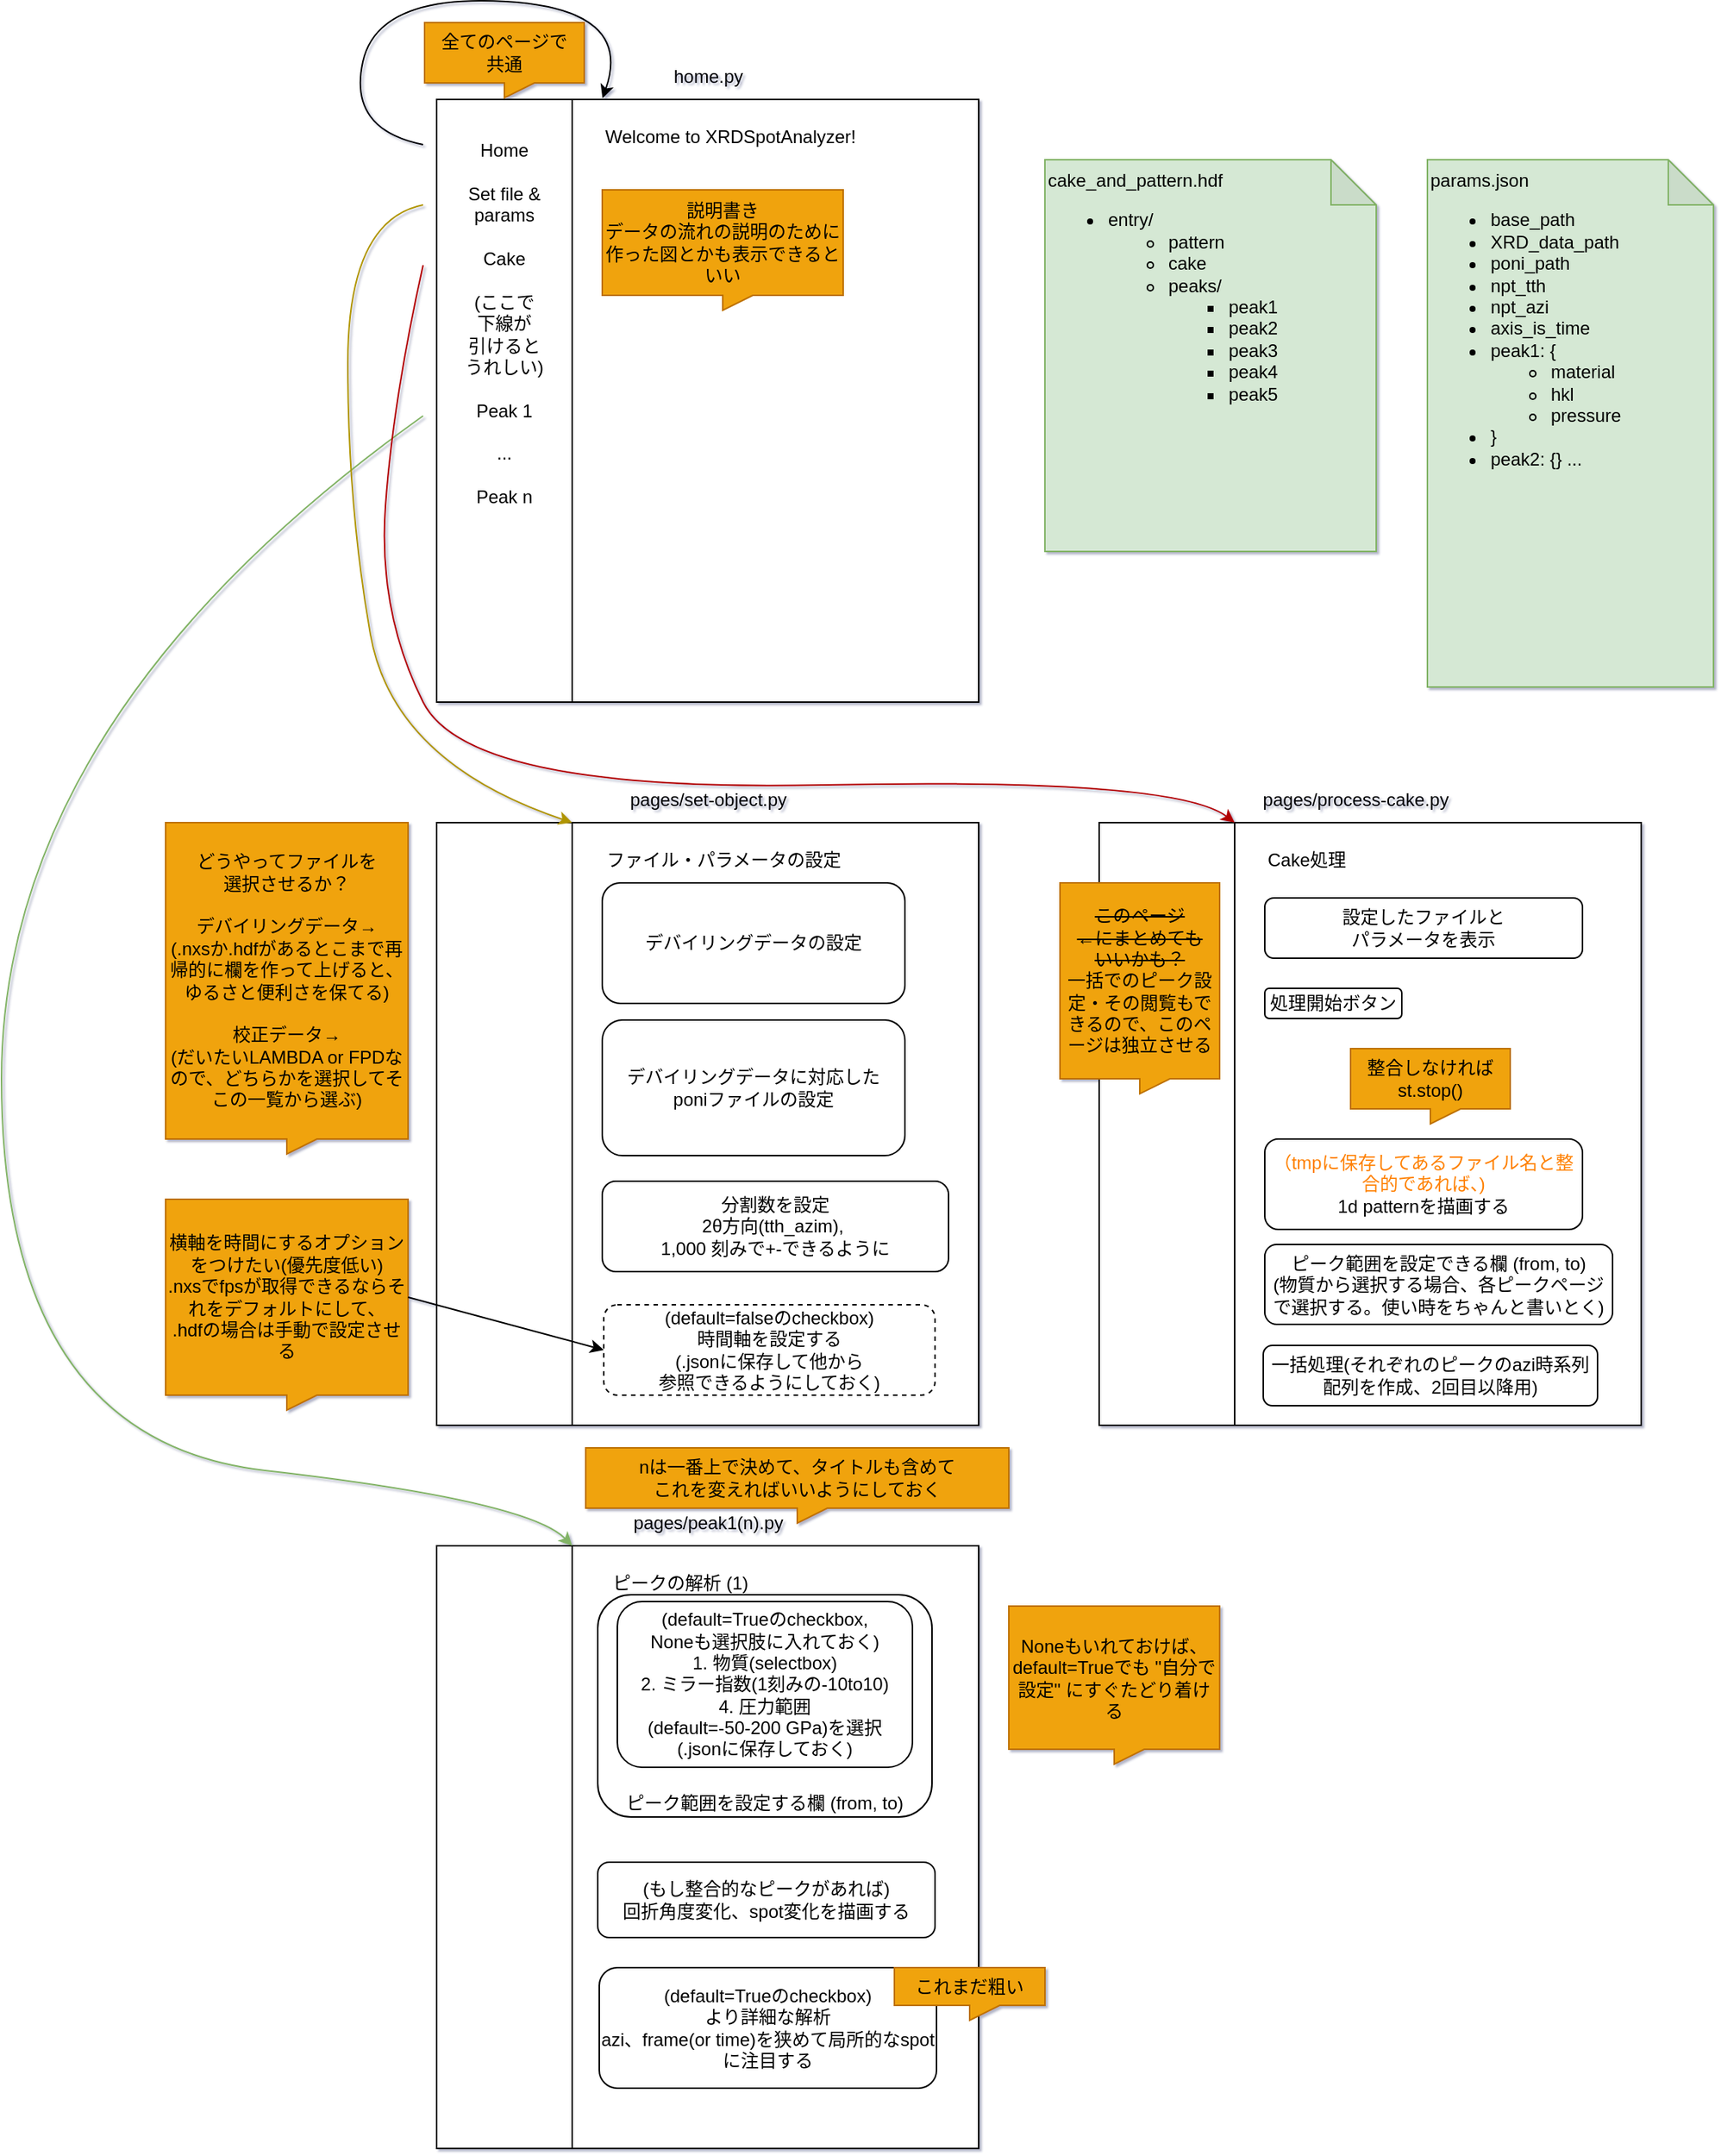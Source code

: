 <mxfile>
    <diagram id="OCSWXYo6FK5xHqnfSUb6" name="Page-1">
        <mxGraphModel dx="685" dy="697" grid="1" gridSize="10" guides="1" tooltips="1" connect="1" arrows="1" fold="1" page="1" pageScale="1" pageWidth="2339" pageHeight="3300" background="#FFFFFF" math="0" shadow="1">
            <root>
                <mxCell id="0"/>
                <mxCell id="1" parent="0"/>
                <mxCell id="16" value="" style="rounded=0;whiteSpace=wrap;html=1;" parent="1" vertex="1">
                    <mxGeometry x="369" y="1040" width="360" height="400" as="geometry"/>
                </mxCell>
                <mxCell id="46" value="&lt;font&gt;ピーク範囲を設定する欄 (from, to)&lt;/font&gt;" style="rounded=1;whiteSpace=wrap;html=1;fontSize=12;fontColor=#000000;verticalAlign=bottom;" parent="1" vertex="1">
                    <mxGeometry x="476" y="1072.5" width="222" height="147.5" as="geometry"/>
                </mxCell>
                <mxCell id="6" value="" style="rounded=0;whiteSpace=wrap;html=1;" parent="1" vertex="1">
                    <mxGeometry x="369" y="80" width="360" height="400" as="geometry"/>
                </mxCell>
                <mxCell id="3" value="Welcome to XRDSpotAnalyzer!" style="text;html=1;strokeColor=none;fillColor=none;align=left;verticalAlign=middle;whiteSpace=wrap;rounded=0;" parent="1" vertex="1">
                    <mxGeometry x="479" y="90" width="220" height="30" as="geometry"/>
                </mxCell>
                <mxCell id="5" value="" style="rounded=0;whiteSpace=wrap;html=1;" parent="1" vertex="1">
                    <mxGeometry x="369" y="80" width="90" height="400" as="geometry"/>
                </mxCell>
                <mxCell id="7" value="" style="rounded=0;whiteSpace=wrap;html=1;" parent="1" vertex="1">
                    <mxGeometry x="369" y="560" width="360" height="400" as="geometry"/>
                </mxCell>
                <mxCell id="8" value="ファイル・パラメータの設定" style="text;html=1;strokeColor=none;fillColor=none;align=left;verticalAlign=middle;whiteSpace=wrap;rounded=0;" parent="1" vertex="1">
                    <mxGeometry x="480" y="570" width="220" height="30" as="geometry"/>
                </mxCell>
                <mxCell id="9" value="" style="rounded=0;whiteSpace=wrap;html=1;" parent="1" vertex="1">
                    <mxGeometry x="369" y="560" width="90" height="400" as="geometry"/>
                </mxCell>
                <mxCell id="10" value="home.py" style="text;html=1;align=center;verticalAlign=middle;resizable=0;points=[];autosize=1;strokeColor=none;fillColor=none;" parent="1" vertex="1">
                    <mxGeometry x="514" y="50" width="70" height="30" as="geometry"/>
                </mxCell>
                <mxCell id="11" value="pages/set-object.py" style="text;html=1;align=center;verticalAlign=middle;resizable=0;points=[];autosize=1;strokeColor=none;fillColor=none;" parent="1" vertex="1">
                    <mxGeometry x="484" y="530" width="130" height="30" as="geometry"/>
                </mxCell>
                <mxCell id="12" value="" style="rounded=0;whiteSpace=wrap;html=1;" parent="1" vertex="1">
                    <mxGeometry x="809" y="560" width="360" height="400" as="geometry"/>
                </mxCell>
                <mxCell id="13" value="Cake処理" style="text;html=1;strokeColor=none;fillColor=none;align=left;verticalAlign=middle;whiteSpace=wrap;rounded=0;" parent="1" vertex="1">
                    <mxGeometry x="919" y="570" width="220" height="30" as="geometry"/>
                </mxCell>
                <mxCell id="14" value="" style="rounded=0;whiteSpace=wrap;html=1;" parent="1" vertex="1">
                    <mxGeometry x="809" y="560" width="90" height="400" as="geometry"/>
                </mxCell>
                <mxCell id="15" value="pages/process-cake.py" style="text;html=1;align=center;verticalAlign=middle;resizable=0;points=[];autosize=1;strokeColor=none;fillColor=none;" parent="1" vertex="1">
                    <mxGeometry x="904" y="530" width="150" height="30" as="geometry"/>
                </mxCell>
                <mxCell id="17" value="ピークの解析 (1)" style="text;html=1;strokeColor=none;fillColor=none;align=left;verticalAlign=middle;whiteSpace=wrap;rounded=0;" parent="1" vertex="1">
                    <mxGeometry x="484" y="1050" width="189" height="30" as="geometry"/>
                </mxCell>
                <mxCell id="18" value="" style="rounded=0;whiteSpace=wrap;html=1;" parent="1" vertex="1">
                    <mxGeometry x="369" y="1040" width="90" height="400" as="geometry"/>
                </mxCell>
                <mxCell id="19" value="pages/peak1(n).py" style="text;html=1;align=center;verticalAlign=middle;resizable=0;points=[];autosize=1;strokeColor=none;fillColor=none;" parent="1" vertex="1">
                    <mxGeometry x="489" y="1010" width="120" height="30" as="geometry"/>
                </mxCell>
                <mxCell id="20" value="nは一番上で決めて、タイトルも含めて&lt;br&gt;これを変えればいいようにしておく" style="shape=callout;whiteSpace=wrap;html=1;perimeter=calloutPerimeter;fillColor=#f0a30a;fontColor=#000000;strokeColor=#BD7000;size=10;position=0.5;" parent="1" vertex="1">
                    <mxGeometry x="468" y="975" width="281" height="50" as="geometry"/>
                </mxCell>
                <mxCell id="21" value="説明書き&lt;br&gt;データの流れの説明のために作った図とかも表示できるといい" style="shape=callout;whiteSpace=wrap;html=1;perimeter=calloutPerimeter;fillColor=#f0a30a;fontColor=#000000;strokeColor=#BD7000;size=10;position=0.5;" parent="1" vertex="1">
                    <mxGeometry x="479" y="140" width="160" height="80" as="geometry"/>
                </mxCell>
                <mxCell id="22" value="どうやってファイルを&lt;br&gt;選択させるか？&lt;br&gt;&lt;br&gt;デバイリングデータ→&lt;br&gt;(.nxsか.hdfがあるとこまで再帰的に欄を作って上げると、ゆるさと便利さを保てる)&lt;br&gt;&lt;br&gt;校正データ→&lt;br&gt;(だいたいLAMBDA or FPDなので、どちらかを選択してそこの一覧から選ぶ)" style="shape=callout;whiteSpace=wrap;html=1;perimeter=calloutPerimeter;fillColor=#f0a30a;fontColor=#000000;strokeColor=#BD7000;size=10;position=0.5;" parent="1" vertex="1">
                    <mxGeometry x="189" y="560" width="161" height="220" as="geometry"/>
                </mxCell>
                <mxCell id="23" value="&lt;font style=&quot;font-size: 12px;&quot;&gt;Home&lt;br&gt;&lt;br&gt;Set file &amp;amp; params&lt;br&gt;&lt;br&gt;Cake&lt;br&gt;&lt;br&gt;(ここで&lt;br&gt;下線が&lt;br&gt;引けるとうれしい)&lt;br&gt;&lt;br&gt;Peak 1&lt;br&gt;&lt;br&gt;...&lt;br&gt;&lt;br&gt;Peak n&lt;br&gt;&lt;/font&gt;" style="text;html=1;strokeColor=none;fillColor=none;align=center;verticalAlign=top;whiteSpace=wrap;rounded=0;" parent="1" vertex="1">
                    <mxGeometry x="384" y="100" width="60" height="360" as="geometry"/>
                </mxCell>
                <mxCell id="24" value="分割数を設定&lt;br&gt;2θ方向(tth_azim),&amp;nbsp;&lt;br&gt;1,000 刻みで+-できるように" style="rounded=1;whiteSpace=wrap;html=1;fontSize=12;" parent="1" vertex="1">
                    <mxGeometry x="479" y="798" width="230" height="60" as="geometry"/>
                </mxCell>
                <mxCell id="25" value="デバイリングデータの設定&lt;br&gt;" style="rounded=1;whiteSpace=wrap;html=1;fontSize=12;" parent="1" vertex="1">
                    <mxGeometry x="479" y="600" width="201" height="80" as="geometry"/>
                </mxCell>
                <mxCell id="26" value="デバイリングデータに対応した&lt;br&gt;poniファイルの設定&lt;br&gt;" style="rounded=1;whiteSpace=wrap;html=1;fontSize=12;" parent="1" vertex="1">
                    <mxGeometry x="479" y="691" width="201" height="90" as="geometry"/>
                </mxCell>
                <mxCell id="27" value="全てのページで&lt;br&gt;共通" style="shape=callout;whiteSpace=wrap;html=1;perimeter=calloutPerimeter;fillColor=#f0a30a;fontColor=#000000;strokeColor=#BD7000;size=10;position=0.5;" parent="1" vertex="1">
                    <mxGeometry x="361" y="29" width="106" height="50" as="geometry"/>
                </mxCell>
                <mxCell id="29" value="&lt;font color=&quot;#000000&quot;&gt;設定したファイルと&lt;br&gt;パラメータを表示&lt;/font&gt;" style="rounded=1;whiteSpace=wrap;html=1;fontSize=12;fontColor=#FFFFFF;" parent="1" vertex="1">
                    <mxGeometry x="919" y="610" width="211" height="40" as="geometry"/>
                </mxCell>
                <mxCell id="30" value="&lt;font&gt;処理開始ボタン&lt;/font&gt;" style="rounded=1;whiteSpace=wrap;html=1;fontSize=12;fontColor=#000000;" parent="1" vertex="1">
                    <mxGeometry x="919" y="670" width="91" height="20" as="geometry"/>
                </mxCell>
                <mxCell id="31" value="&lt;font color=&quot;#ff8000&quot;&gt;（tmpに保存してあるファイル名と整合的であれば、)&lt;/font&gt;&lt;br&gt;&lt;font color=&quot;#000000&quot;&gt;1d patternを描画する&lt;/font&gt;" style="rounded=1;whiteSpace=wrap;html=1;fontSize=12;fontColor=#FFFFFF;" parent="1" vertex="1">
                    <mxGeometry x="919" y="770" width="211" height="60" as="geometry"/>
                </mxCell>
                <mxCell id="32" value="整合しなければst.stop()" style="shape=callout;whiteSpace=wrap;html=1;perimeter=calloutPerimeter;fillColor=#f0a30a;fontColor=#000000;strokeColor=#BD7000;size=10;position=0.5;" parent="1" vertex="1">
                    <mxGeometry x="976" y="710" width="106" height="50" as="geometry"/>
                </mxCell>
                <mxCell id="34" value="横軸を時間にするオプションをつけたい(優先度低い)&lt;br&gt;.nxsでfpsが取得できるならそれをデフォルトにして、&lt;br&gt;.hdfの場合は手動で設定させる" style="shape=callout;whiteSpace=wrap;html=1;perimeter=calloutPerimeter;fillColor=#f0a30a;fontColor=#000000;strokeColor=#BD7000;size=10;position=0.5;" parent="1" vertex="1">
                    <mxGeometry x="189" y="810" width="161" height="140" as="geometry"/>
                </mxCell>
                <mxCell id="41" value="&lt;font color=&quot;#000000&quot;&gt;(default=falseのcheckbox)&lt;br&gt;時間軸を設定する&lt;br&gt;(.jsonに保存して他から&lt;br&gt;参照できるようにしておく)&lt;/font&gt;" style="rounded=1;whiteSpace=wrap;html=1;fontSize=12;fontColor=#FF8000;dashed=1;" parent="1" vertex="1">
                    <mxGeometry x="480" y="880" width="220" height="60" as="geometry"/>
                </mxCell>
                <mxCell id="42" value="" style="endArrow=classic;html=1;fontSize=12;fontColor=#FF8000;exitX=0;exitY=0;exitDx=161;exitDy=65;exitPerimeter=0;entryX=0;entryY=0.5;entryDx=0;entryDy=0;" parent="1" source="34" target="41" edge="1">
                    <mxGeometry width="50" height="50" relative="1" as="geometry">
                        <mxPoint x="450" y="930" as="sourcePoint"/>
                        <mxPoint x="500" y="880" as="targetPoint"/>
                    </mxGeometry>
                </mxCell>
                <mxCell id="43" value="&lt;strike&gt;このページ&lt;br&gt;←にまとめても&lt;br&gt;いいかも？&lt;/strike&gt;&lt;br&gt;一括でのピーク設定・その閲覧もできるので、このページは独立させる" style="shape=callout;whiteSpace=wrap;html=1;perimeter=calloutPerimeter;fillColor=#f0a30a;fontColor=#000000;strokeColor=#BD7000;size=10;position=0.5;" parent="1" vertex="1">
                    <mxGeometry x="783" y="600" width="106" height="140" as="geometry"/>
                </mxCell>
                <mxCell id="44" value="(default=Trueのcheckbox, &lt;br&gt;Noneも選択肢に入れておく)&lt;br&gt;1. 物質(selectbox)&lt;br&gt;2. ミラー指数(1刻みの-10to10)&lt;br&gt;4. 圧力範囲&lt;br&gt;(default=-50-200 GPa)を選択&lt;br&gt;(.jsonに保存しておく)" style="rounded=1;whiteSpace=wrap;html=1;fontSize=12;" parent="1" vertex="1">
                    <mxGeometry x="489" y="1077" width="196" height="110" as="geometry"/>
                </mxCell>
                <mxCell id="45" value="Noneもいれておけば、default=Trueでも &quot;自分で設定&quot; にすぐたどり着ける" style="shape=callout;whiteSpace=wrap;html=1;perimeter=calloutPerimeter;fillColor=#f0a30a;fontColor=#000000;strokeColor=#BD7000;size=10;position=0.5;" parent="1" vertex="1">
                    <mxGeometry x="749" y="1080" width="140" height="105" as="geometry"/>
                </mxCell>
                <mxCell id="47" value="&lt;font&gt;ピーク範囲を設定できる欄 (from, to)&lt;br&gt;(物質から選択する場合、各ピークページで選択する。使い時をちゃんと書いとく)&lt;/font&gt;" style="rounded=1;whiteSpace=wrap;html=1;fontSize=12;fontColor=#000000;verticalAlign=middle;" parent="1" vertex="1">
                    <mxGeometry x="919" y="840" width="231" height="53" as="geometry"/>
                </mxCell>
                <mxCell id="48" value="&lt;font&gt;一括処理(それぞれのピークのazi時系列配列を作成、2回目以降用)&lt;/font&gt;" style="rounded=1;whiteSpace=wrap;html=1;fontSize=12;fontColor=#000000;verticalAlign=middle;" parent="1" vertex="1">
                    <mxGeometry x="918" y="907" width="222" height="40" as="geometry"/>
                </mxCell>
                <mxCell id="49" value="&lt;font&gt;(もし整合的なピークがあれば)&lt;br&gt;回折角度変化、spot変化を描画する&lt;/font&gt;" style="rounded=1;whiteSpace=wrap;html=1;fontSize=12;fontColor=#000000;" parent="1" vertex="1">
                    <mxGeometry x="476" y="1250" width="224" height="50" as="geometry"/>
                </mxCell>
                <mxCell id="50" value="&lt;font&gt;(default=Trueのcheckbox)&lt;br&gt;より詳細な解析&lt;br&gt;azi、frame(or time)を狭めて局所的なspotに注目する&lt;/font&gt;" style="rounded=1;whiteSpace=wrap;html=1;fontSize=12;fontColor=#000000;" parent="1" vertex="1">
                    <mxGeometry x="477" y="1320" width="224" height="80" as="geometry"/>
                </mxCell>
                <mxCell id="51" value="これまだ粗い" style="shape=callout;whiteSpace=wrap;html=1;perimeter=calloutPerimeter;fillColor=#f0a30a;fontColor=#000000;strokeColor=#BD7000;size=10;position=0.5;" parent="1" vertex="1">
                    <mxGeometry x="673" y="1320" width="100" height="35" as="geometry"/>
                </mxCell>
                <mxCell id="52" value="" style="curved=1;endArrow=classic;html=1;fontSize=12;fontColor=#FFFFFF;entryX=1;entryY=0;entryDx=0;entryDy=0;fillColor=#d5e8d4;strokeColor=#82b366;" parent="1" target="18" edge="1">
                    <mxGeometry width="50" height="50" relative="1" as="geometry">
                        <mxPoint x="360" y="290" as="sourcePoint"/>
                        <mxPoint x="294.5" y="400" as="targetPoint"/>
                        <Array as="points">
                            <mxPoint x="80" y="490"/>
                            <mxPoint x="80" y="970"/>
                            <mxPoint x="430" y="1010"/>
                        </Array>
                    </mxGeometry>
                </mxCell>
                <mxCell id="53" value="" style="curved=1;endArrow=classic;html=1;fontSize=12;fontColor=#FFFFFF;entryX=0.306;entryY=-0.002;entryDx=0;entryDy=0;entryPerimeter=0;" parent="1" target="6" edge="1">
                    <mxGeometry width="50" height="50" relative="1" as="geometry">
                        <mxPoint x="360" y="110" as="sourcePoint"/>
                        <mxPoint x="310" y="79" as="targetPoint"/>
                        <Array as="points">
                            <mxPoint x="310" y="100"/>
                            <mxPoint x="330" y="10"/>
                            <mxPoint x="500" y="20"/>
                        </Array>
                    </mxGeometry>
                </mxCell>
                <mxCell id="54" value="" style="curved=1;endArrow=classic;html=1;fontSize=12;fontColor=#FFFFFF;entryX=0.25;entryY=0;entryDx=0;entryDy=0;fillColor=#e3c800;strokeColor=#B09500;" parent="1" target="7" edge="1">
                    <mxGeometry width="50" height="50" relative="1" as="geometry">
                        <mxPoint x="360" y="150" as="sourcePoint"/>
                        <mxPoint x="280" y="390" as="targetPoint"/>
                        <Array as="points">
                            <mxPoint x="310" y="160"/>
                            <mxPoint x="310" y="350"/>
                            <mxPoint x="340" y="520"/>
                        </Array>
                    </mxGeometry>
                </mxCell>
                <mxCell id="55" value="" style="curved=1;endArrow=classic;html=1;fontSize=12;fontColor=#FFFFFF;entryX=1;entryY=0;entryDx=0;entryDy=0;strokeColor=#B20000;fillColor=#e51400;" parent="1" target="14" edge="1">
                    <mxGeometry width="50" height="50" relative="1" as="geometry">
                        <mxPoint x="360" y="190" as="sourcePoint"/>
                        <mxPoint x="390" y="520" as="targetPoint"/>
                        <Array as="points">
                            <mxPoint x="340" y="280"/>
                            <mxPoint x="330" y="420"/>
                            <mxPoint x="390" y="540"/>
                            <mxPoint x="860" y="530"/>
                        </Array>
                    </mxGeometry>
                </mxCell>
                <mxCell id="56" value="cake_and_pattern.hdf&lt;br&gt;&lt;div style=&quot;&quot;&gt;&lt;ul&gt;&lt;li&gt;entry/&lt;/li&gt;&lt;ul&gt;&lt;li&gt;pattern&lt;/li&gt;&lt;li&gt;cake&lt;/li&gt;&lt;li&gt;peaks/&lt;/li&gt;&lt;ul&gt;&lt;li&gt;peak1&lt;/li&gt;&lt;li&gt;peak2&lt;/li&gt;&lt;li&gt;peak3&lt;/li&gt;&lt;li&gt;peak4&lt;/li&gt;&lt;li&gt;peak5&lt;/li&gt;&lt;/ul&gt;&lt;/ul&gt;&lt;/ul&gt;&lt;/div&gt;" style="shape=note;whiteSpace=wrap;html=1;backgroundOutline=1;darkOpacity=0.05;align=left;verticalAlign=top;fillColor=#d5e8d4;strokeColor=#82b366;" vertex="1" parent="1">
                    <mxGeometry x="773" y="120" width="220" height="260" as="geometry"/>
                </mxCell>
                <mxCell id="57" value="params.json&lt;br&gt;&lt;ul&gt;&lt;li&gt;base_path&lt;/li&gt;&lt;li&gt;XRD_data_path&lt;/li&gt;&lt;li&gt;poni_path&lt;/li&gt;&lt;li&gt;npt_tth&lt;/li&gt;&lt;li&gt;npt_azi&lt;/li&gt;&lt;li&gt;axis_is_time&lt;/li&gt;&lt;li&gt;peak1: {&lt;/li&gt;&lt;ul&gt;&lt;li&gt;material&lt;/li&gt;&lt;li&gt;hkl&lt;/li&gt;&lt;li&gt;pressure&lt;/li&gt;&lt;/ul&gt;&lt;li&gt;}&lt;/li&gt;&lt;li&gt;peak2: {} ...&lt;/li&gt;&lt;/ul&gt;" style="shape=note;whiteSpace=wrap;html=1;backgroundOutline=1;darkOpacity=0.05;align=left;verticalAlign=top;fillColor=#d5e8d4;strokeColor=#82b366;" vertex="1" parent="1">
                    <mxGeometry x="1027" y="120" width="190" height="350" as="geometry"/>
                </mxCell>
            </root>
        </mxGraphModel>
    </diagram>
</mxfile>